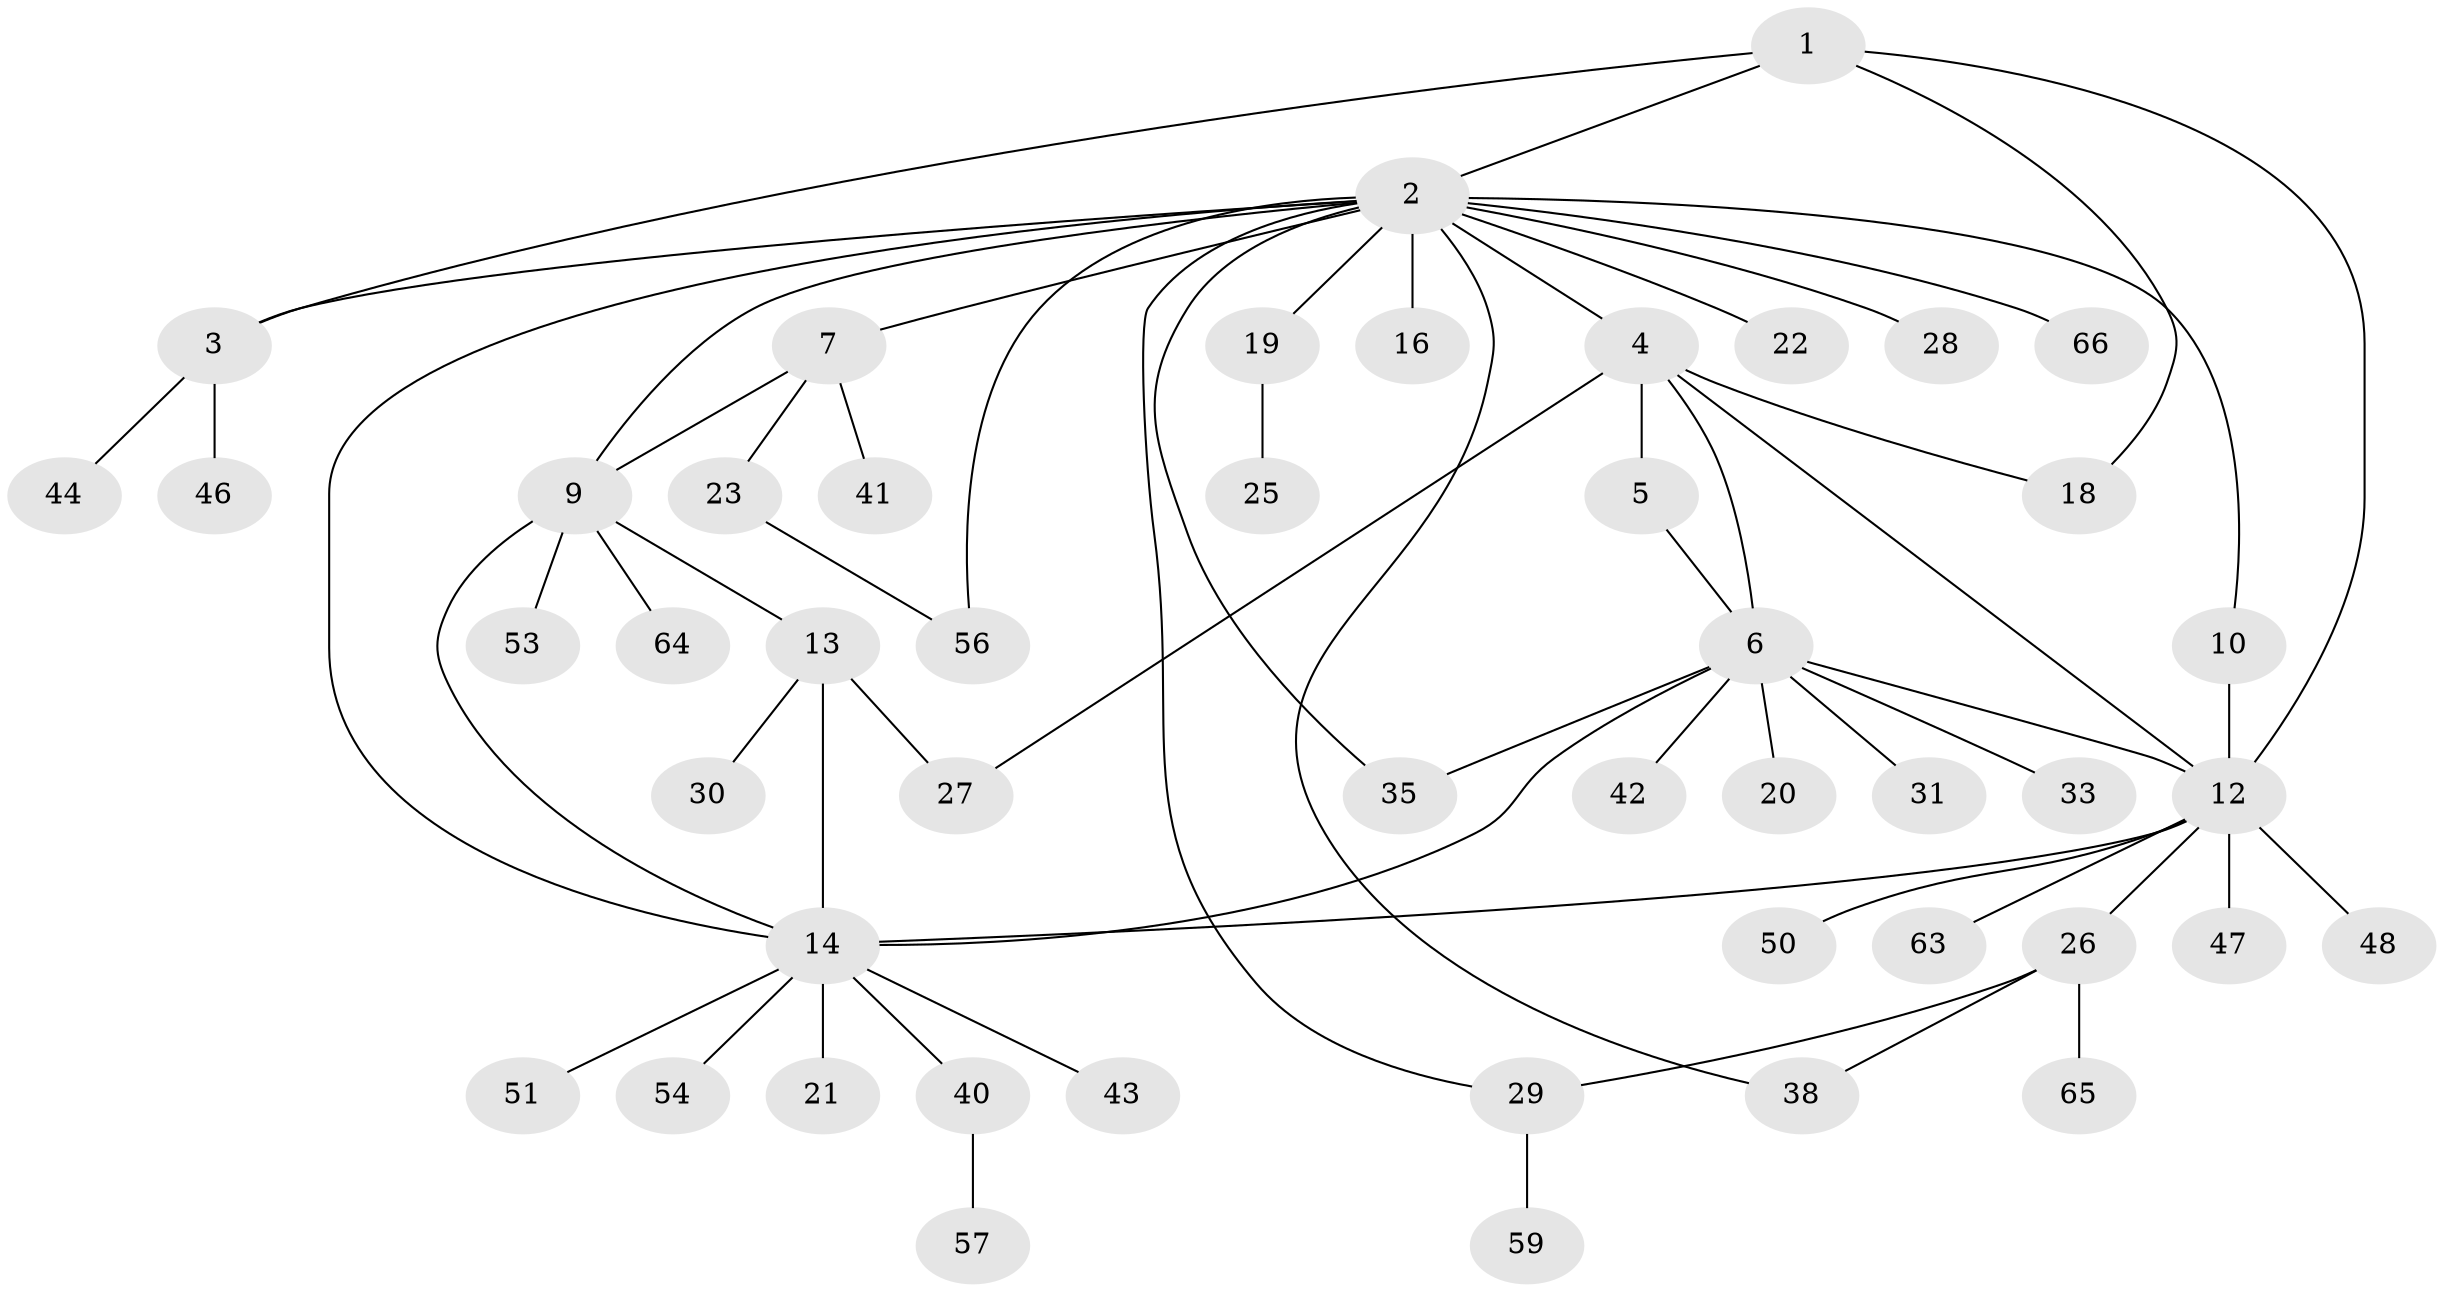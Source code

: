 // Generated by graph-tools (version 1.1) at 2025/52/02/27/25 19:52:17]
// undirected, 48 vertices, 63 edges
graph export_dot {
graph [start="1"]
  node [color=gray90,style=filled];
  1;
  2 [super="+8"];
  3 [super="+37"];
  4 [super="+52"];
  5 [super="+17"];
  6 [super="+55"];
  7 [super="+45"];
  9 [super="+39"];
  10 [super="+11"];
  12 [super="+24"];
  13 [super="+36"];
  14 [super="+15"];
  16;
  18;
  19;
  20 [super="+49"];
  21;
  22;
  23 [super="+58"];
  25;
  26 [super="+32"];
  27;
  28;
  29;
  30 [super="+34"];
  31;
  33;
  35;
  38;
  40 [super="+62"];
  41;
  42;
  43;
  44;
  46;
  47;
  48;
  50;
  51 [super="+61"];
  53;
  54;
  56;
  57;
  59 [super="+60"];
  63;
  64;
  65;
  66;
  1 -- 2;
  1 -- 3;
  1 -- 12;
  1 -- 18;
  2 -- 3;
  2 -- 4 [weight=2];
  2 -- 14;
  2 -- 16;
  2 -- 22;
  2 -- 28;
  2 -- 29;
  2 -- 35;
  2 -- 56;
  2 -- 66;
  2 -- 38;
  2 -- 7;
  2 -- 9;
  2 -- 10;
  2 -- 19;
  3 -- 44;
  3 -- 46;
  4 -- 5;
  4 -- 6;
  4 -- 18;
  4 -- 27;
  4 -- 12;
  5 -- 6;
  6 -- 12;
  6 -- 14;
  6 -- 20;
  6 -- 31;
  6 -- 33;
  6 -- 35;
  6 -- 42;
  7 -- 9;
  7 -- 23;
  7 -- 41;
  9 -- 13;
  9 -- 53;
  9 -- 64;
  9 -- 14;
  10 -- 12 [weight=2];
  12 -- 14;
  12 -- 26;
  12 -- 48;
  12 -- 50;
  12 -- 47;
  12 -- 63;
  13 -- 14 [weight=2];
  13 -- 27;
  13 -- 30;
  14 -- 51;
  14 -- 54;
  14 -- 21;
  14 -- 40;
  14 -- 43;
  19 -- 25;
  23 -- 56;
  26 -- 29;
  26 -- 38;
  26 -- 65;
  29 -- 59;
  40 -- 57;
}
